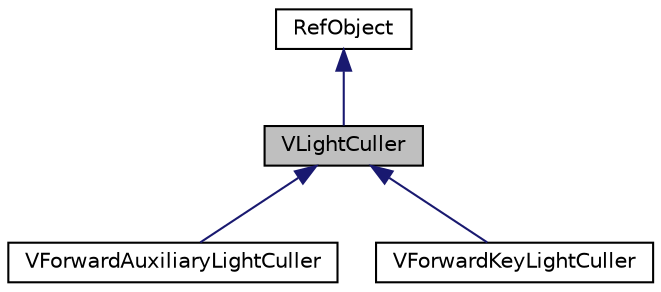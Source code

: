 digraph "VLightCuller"
{
  edge [fontname="Helvetica",fontsize="10",labelfontname="Helvetica",labelfontsize="10"];
  node [fontname="Helvetica",fontsize="10",shape=record];
  Node1 [label="VLightCuller",height=0.2,width=0.4,color="black", fillcolor="grey75", style="filled", fontcolor="black"];
  Node2 -> Node1 [dir="back",color="midnightblue",fontsize="10",style="solid",fontname="Helvetica"];
  Node2 [label="RefObject",height=0.2,width=0.4,color="black", fillcolor="white", style="filled",URL="$class_ref_object.html"];
  Node1 -> Node3 [dir="back",color="midnightblue",fontsize="10",style="solid",fontname="Helvetica"];
  Node3 [label="VForwardAuxiliaryLightCuller",height=0.2,width=0.4,color="black", fillcolor="white", style="filled",URL="$class_v_forward_auxiliary_light_culler.html",tooltip="VForwardAuxiliaryLightCuller 辅助灯光裁剪器 "];
  Node1 -> Node4 [dir="back",color="midnightblue",fontsize="10",style="solid",fontname="Helvetica"];
  Node4 [label="VForwardKeyLightCuller",height=0.2,width=0.4,color="black", fillcolor="white", style="filled",URL="$class_v_forward_key_light_culler.html",tooltip="VForwardKeyLightCuller 关键灯光裁剪器 "];
}
